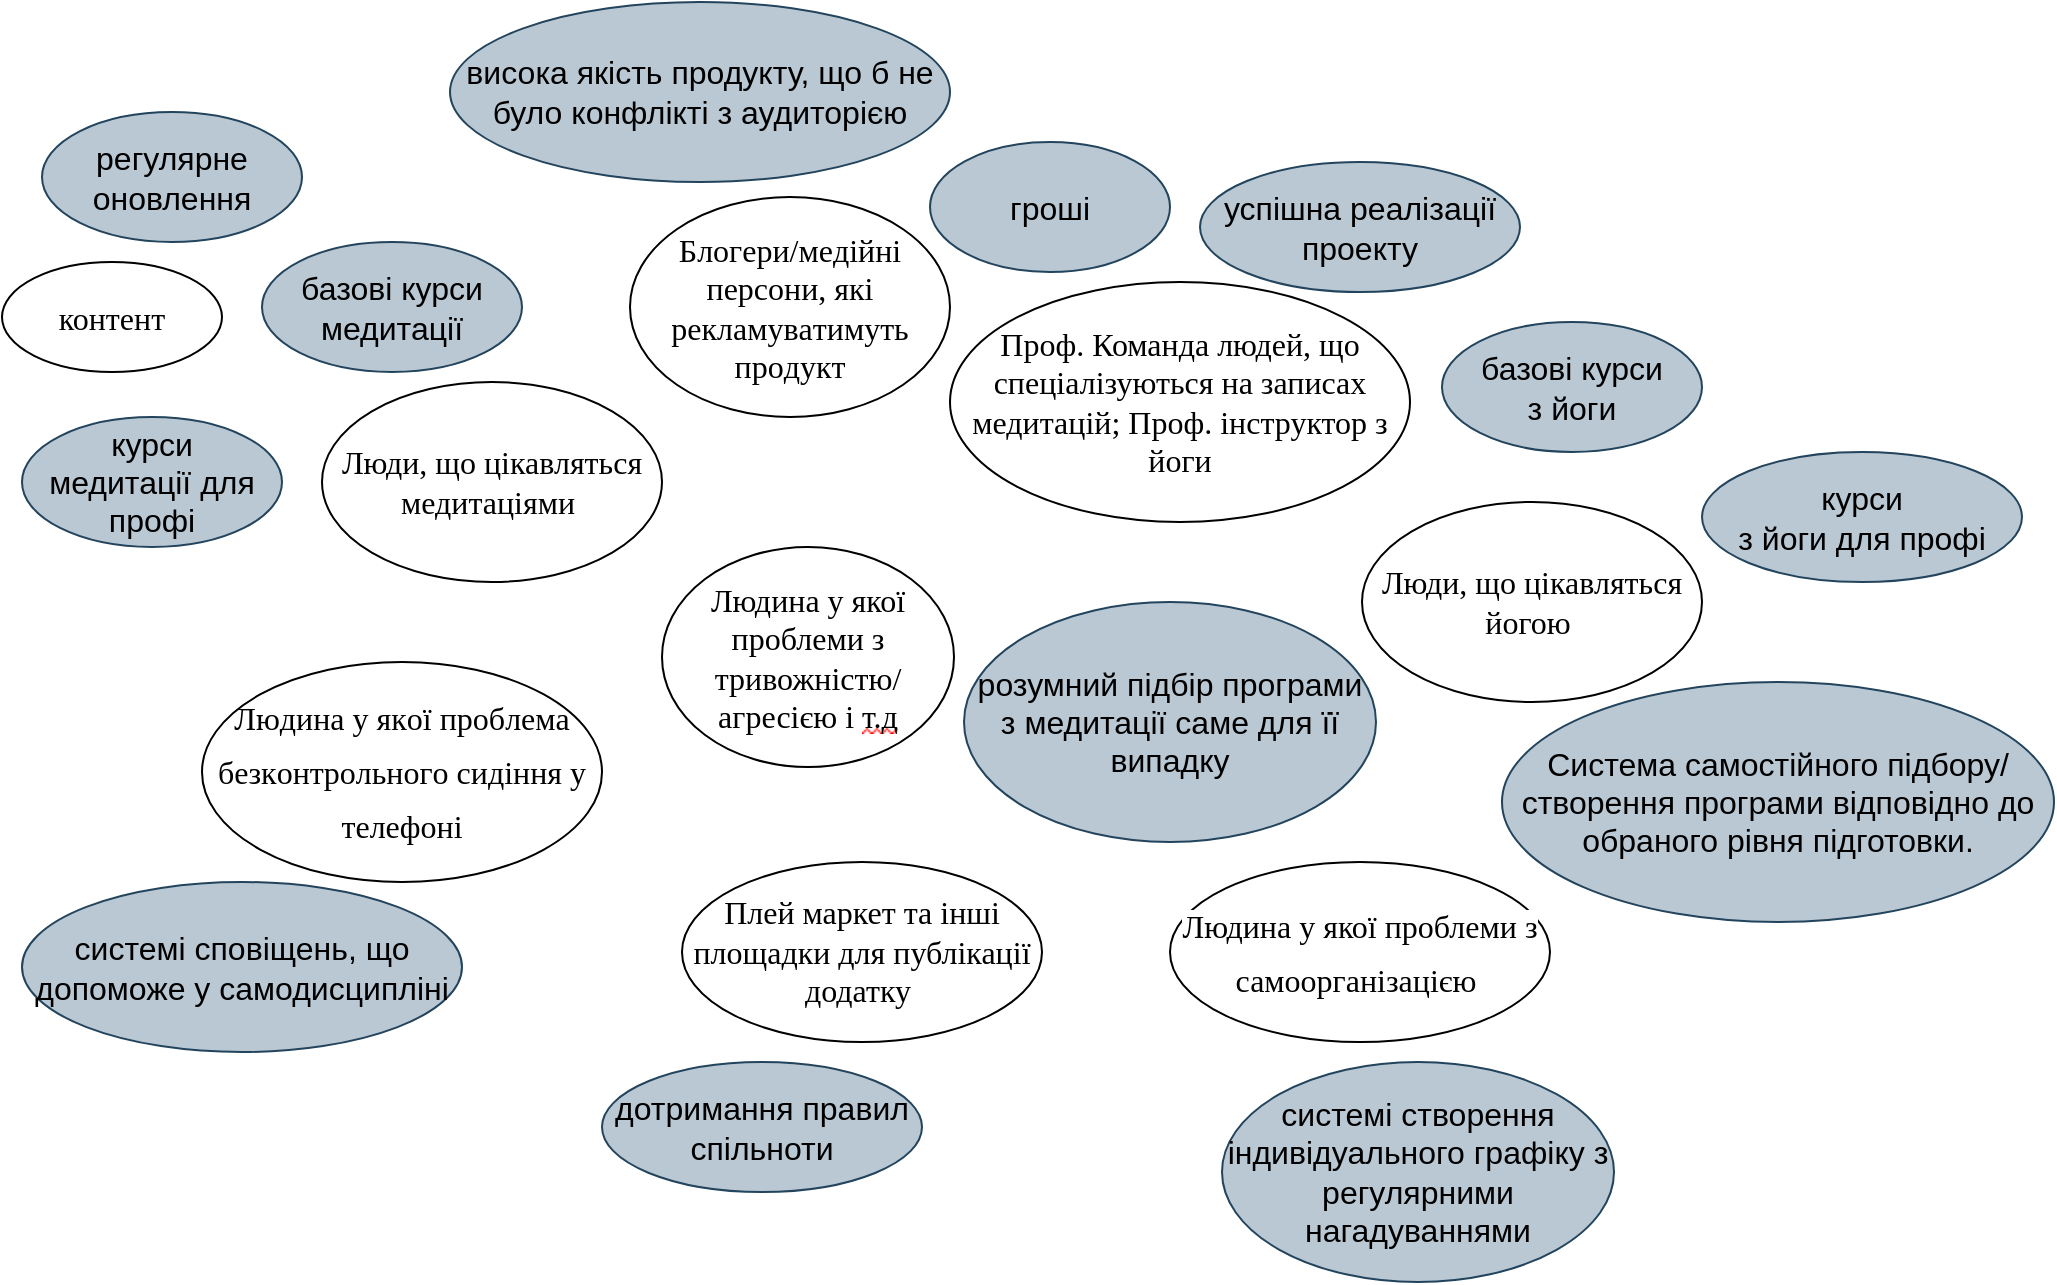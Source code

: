 <mxfile version="20.8.3" type="github">
  <diagram id="JHIswa4d4_7SKW9wDUkP" name="Страница 1">
    <mxGraphModel dx="2625" dy="1453" grid="1" gridSize="10" guides="1" tooltips="1" connect="1" arrows="1" fold="1" page="1" pageScale="1" pageWidth="827" pageHeight="1169" math="0" shadow="0">
      <root>
        <mxCell id="0" />
        <mxCell id="1" parent="0" />
        <mxCell id="nFPWTdWH6QaG-mGONiPk-1" value="&lt;span style=&quot;margin: 0px; padding: 0px; user-select: text; -webkit-user-drag: none; -webkit-tap-highlight-color: transparent; text-align: left; background-color: rgb(255, 255, 255); font-size: 12pt; line-height: 19.425px; font-family: &amp;quot;Times New Roman&amp;quot;, &amp;quot;Times New Roman_EmbeddedFont&amp;quot;, &amp;quot;Times New Roman_MSFontService&amp;quot;, serif; font-variant-ligatures: none !important;&quot; class=&quot;TextRun SCXW165237662 BCX9&quot; lang=&quot;UK&quot; data-contrast=&quot;auto&quot;&gt;&lt;span style=&quot;margin: 0px; padding: 0px; user-select: text; -webkit-user-drag: none; -webkit-tap-highlight-color: transparent;&quot; class=&quot;NormalTextRun SCXW165237662 BCX9&quot;&gt;Люди, що&lt;/span&gt;&lt;span style=&quot;margin: 0px; padding: 0px; user-select: text; -webkit-user-drag: none; -webkit-tap-highlight-color: transparent;&quot; class=&quot;NormalTextRun SCXW165237662 BCX9&quot;&gt; &lt;/span&gt;&lt;span style=&quot;margin: 0px; padding: 0px; user-select: text; -webkit-user-drag: none; -webkit-tap-highlight-color: transparent;&quot; class=&quot;NormalTextRun SCXW165237662 BCX9&quot;&gt;цікавляться медитаціями&lt;/span&gt;&lt;/span&gt;&lt;span style=&quot;margin: 0px; padding: 0px; user-select: text; -webkit-user-drag: none; -webkit-tap-highlight-color: transparent; text-align: left; background-color: rgb(255, 255, 255); font-size: 12pt; line-height: 19.425px; font-family: &amp;quot;Times New Roman&amp;quot;, &amp;quot;Times New Roman_EmbeddedFont&amp;quot;, &amp;quot;Times New Roman_MSFontService&amp;quot;, serif;&quot; data-ccp-props=&quot;{&amp;quot;201341983&amp;quot;:0,&amp;quot;335559685&amp;quot;:0,&amp;quot;335559740&amp;quot;:259}&quot; class=&quot;EOP SCXW165237662 BCX9&quot;&gt;&amp;nbsp;&lt;/span&gt;" style="ellipse;whiteSpace=wrap;html=1;" vertex="1" parent="1">
          <mxGeometry x="500" y="455" width="170" height="100" as="geometry" />
        </mxCell>
        <mxCell id="nFPWTdWH6QaG-mGONiPk-2" value="&lt;span style=&quot;accent-color: auto; place-content: normal; place-items: normal; place-self: auto; alignment-baseline: auto; animation: 0s ease 0s 1 normal none running none; app-region: none; appearance: none; aspect-ratio: auto; backdrop-filter: none; backface-visibility: visible; background: none 0% 0% / auto repeat scroll padding-box border-box rgba(0, 0, 0, 0); background-blend-mode: normal; baseline-shift: 0px; border-image: none 100% / 1 / 0 stretch; border-color: rgb(0, 0, 0); border-collapse: collapse; border-end-end-radius: 0px; border-end-start-radius: 0px; border-width: 0px; border-style: none; border-spacing: 0px; border-start-end-radius: 0px; border-start-start-radius: 0px; border-radius: 0px; inset: auto; box-shadow: none; box-sizing: content-box; break-after: auto; break-before: auto; break-inside: auto; buffered-rendering: auto; caption-side: top; caret-color: rgb(0, 0, 0); clear: none; clip: auto; clip-path: none; clip-rule: nonzero; color-interpolation: srgb; color-interpolation-filters: linearrgb; color-rendering: auto; color-scheme: normal; columns: auto; column-fill: balance; gap: normal; column-rule: 0px none rgb(0, 0, 0); column-span: none; contain: none; content: normal; content-visibility: visible; counter-increment: none; counter-reset: none; counter-set: none; cursor: text; cx: 0px; cy: 0px; d: none; direction: ltr; display: inline; dominant-baseline: auto; empty-cells: show; fill: rgb(0, 0, 0); fill-opacity: 1; fill-rule: nonzero; filter: none; flex: 0 1 auto; flex-flow: row nowrap; float: none; flood-color: rgb(0, 0, 0); flood-opacity: 1; font-family: WordVisi_MSFontService, &amp;quot;Times New Roman&amp;quot;, &amp;quot;Times New Roman_EmbeddedFont&amp;quot;, &amp;quot;Times New Roman_MSFontService&amp;quot;, serif; font-feature-settings: normal; font-kerning: none; font-optical-sizing: auto; font-size: 16px; font-stretch: 100%; font-variant-ligatures: no-common-ligatures no-discretionary-ligatures no-historical-ligatures no-contextual; font-variant-numeric: normal; font-variant-east-asian: normal; font-variation-settings: normal; grid-area: auto / auto / auto / auto; grid: auto-flow auto / none; height: auto; hyphens: manual; image-orientation: from-image; image-rendering: auto; inline-size: auto; inset-block: auto; inset-inline: auto; isolation: auto; lighting-color: rgb(255, 255, 255); line-break: auto; line-height: 19.425px; list-style: outside none disc; margin: 0px; marker: none; mask: none; mask-type: luminance; max-height: none; max-width: none; min-height: 0px; min-width: 0px; mix-blend-mode: normal; object-fit: fill; object-position: 50% 50%; offset: none 0px auto 0deg; opacity: 1; order: 0; outline: rgb(0, 0, 0) none 0px; outline-offset: 0px; overflow: visible; overflow-anchor: auto; overflow-clip-margin: 0px; overflow-wrap: break-word; overscroll-behavior-block: auto; overscroll-behavior-inline: auto; overscroll-behavior: auto; padding: 0px; page: auto; paint-order: normal; perspective: none; perspective-origin: 0px 0px; pointer-events: auto; position: static; quotes: auto; r: 0px; resize: none; ruby-position: over; rx: auto; ry: auto; scroll-behavior: auto; scroll-margin-block: 0px; scroll-margin: 0px; scroll-margin-inline: 0px; scroll-padding-block: auto; scroll-padding: auto; scroll-padding-inline: auto; scroll-snap-align: none; scroll-snap-stop: normal; scroll-snap-type: none; scrollbar-gutter: auto; shape-image-threshold: 0; shape-margin: 0px; shape-outside: none; shape-rendering: auto; speak: normal; stop-color: rgb(0, 0, 0); stop-opacity: 1; stroke: none; stroke-dasharray: none; stroke-dashoffset: 0px; stroke-linecap: butt; stroke-linejoin: miter; stroke-miterlimit: 4; stroke-opacity: 1; stroke-width: 1px; tab-size: 8; table-layout: auto; text-align: left; text-align-last: auto; text-anchor: start; text-combine-upright: none; text-decoration-style: solid; text-decoration-color: rgb(0, 0, 0); text-decoration-skip-ink: auto; text-orientation: mixed; text-overflow: clip; text-rendering: auto; text-shadow: none; text-size-adjust: auto; text-underline-offset: auto; text-underline-position: auto; touch-action: auto; transform: none; transform-box: view-box; transform-origin: 0px 0px; transform-style: flat; transition: all 0s ease 0s; unicode-bidi: normal; user-select: text; vector-effect: none; vertical-align: baseline; visibility: visible; border-block-end: 0px none rgb(0, 0, 0); border-block-start: 0px none rgb(0, 0, 0); border-inline-end: 0px none rgb(0, 0, 0); -webkit-border-image: none; border-inline-start: 0px none rgb(0, 0, 0); -webkit-box-align: stretch; -webkit-box-decoration-break: slice; -webkit-box-direction: normal; -webkit-box-flex: 0; -webkit-box-ordinal-group: 1; -webkit-box-orient: horizontal; -webkit-box-pack: start; -webkit-font-smoothing: auto; -webkit-highlight: none; hyphenate-character: auto; -webkit-line-break: auto; -webkit-locale: &amp;quot;UK&amp;quot;; block-size: auto; margin-block: 0px; margin-inline: 0px; -webkit-mask-box-image-source: none; -webkit-mask-box-image-slice: 0 fill; -webkit-mask-box-image-width: auto; -webkit-mask-box-image-outset: 0; -webkit-mask-box-image-repeat: stretch; -webkit-mask: none 0% 0% / auto repeat border-box border-box; -webkit-mask-composite: source-over; max-block-size: none; max-inline-size: none; min-block-size: 0px; min-inline-size: 0px; padding-block: 0px; padding-inline: 0px; -webkit-print-color-adjust: economy; -webkit-rtl-ordering: logical; -webkit-ruby-position: before; -webkit-tap-highlight-color: rgba(0, 0, 0, 0); -webkit-text-combine: none; text-emphasis: none rgb(0, 0, 0); text-emphasis-position: over right; -webkit-text-fill-color: rgb(0, 0, 0); -webkit-text-orientation: vertical-right; -webkit-text-security: none; -webkit-text-stroke-color: rgb(0, 0, 0); -webkit-user-drag: none; -webkit-user-modify: read-only; -webkit-writing-mode: horizontal-tb; width: auto; will-change: auto; word-break: normal; writing-mode: horizontal-tb; x: 0px; y: 0px; z-index: auto; zoom: 1;&quot; class=&quot;TextRun SCXW62366027 BCX9&quot; lang=&quot;UK&quot; data-contrast=&quot;auto&quot;&gt;&lt;span class=&quot;NormalTextRun SCXW62366027 BCX9&quot;&gt;Блогери/медійні персони, які рекламуватимуть продукт&lt;/span&gt;&lt;/span&gt;" style="ellipse;whiteSpace=wrap;html=1;" vertex="1" parent="1">
          <mxGeometry x="654" y="362.5" width="160" height="110" as="geometry" />
        </mxCell>
        <mxCell id="nFPWTdWH6QaG-mGONiPk-3" value="&lt;span style=&quot;margin: 0px; padding: 0px; user-select: text; -webkit-user-drag: none; -webkit-tap-highlight-color: transparent; text-align: left; background-color: rgb(255, 255, 255); font-size: 12pt; line-height: 19.425px; font-family: &amp;quot;Times New Roman&amp;quot;, &amp;quot;Times New Roman_EmbeddedFont&amp;quot;, &amp;quot;Times New Roman_MSFontService&amp;quot;, serif; font-variant-ligatures: none !important;&quot; class=&quot;TextRun SCXW228384979 BCX9&quot; lang=&quot;UK&quot; data-contrast=&quot;auto&quot;&gt;&lt;span style=&quot;margin: 0px; padding: 0px; user-select: text; -webkit-user-drag: none; -webkit-tap-highlight-color: transparent;&quot; class=&quot;NormalTextRun SCXW228384979 BCX9&quot;&gt;Люди, що&lt;/span&gt;&lt;span style=&quot;margin: 0px; padding: 0px; user-select: text; -webkit-user-drag: none; -webkit-tap-highlight-color: transparent;&quot; class=&quot;NormalTextRun SCXW228384979 BCX9&quot;&gt; цікавляться&lt;/span&gt;&lt;span style=&quot;margin: 0px; padding: 0px; user-select: text; -webkit-user-drag: none; -webkit-tap-highlight-color: transparent;&quot; class=&quot;NormalTextRun SCXW228384979 BCX9&quot;&gt; йогою&lt;/span&gt;&lt;/span&gt;&lt;span style=&quot;margin: 0px; padding: 0px; user-select: text; -webkit-user-drag: none; -webkit-tap-highlight-color: transparent; text-align: left; background-color: rgb(255, 255, 255); font-size: 12pt; line-height: 19.425px; font-family: &amp;quot;Times New Roman&amp;quot;, &amp;quot;Times New Roman_EmbeddedFont&amp;quot;, &amp;quot;Times New Roman_MSFontService&amp;quot;, serif;&quot; data-ccp-props=&quot;{&amp;quot;201341983&amp;quot;:0,&amp;quot;335559740&amp;quot;:259}&quot; class=&quot;EOP SCXW228384979 BCX9&quot;&gt;&amp;nbsp;&lt;/span&gt;" style="ellipse;whiteSpace=wrap;html=1;" vertex="1" parent="1">
          <mxGeometry x="1020" y="515" width="170" height="100" as="geometry" />
        </mxCell>
        <mxCell id="nFPWTdWH6QaG-mGONiPk-4" value="&lt;span style=&quot;margin: 0px; padding: 0px; user-select: text; -webkit-user-drag: none; -webkit-tap-highlight-color: transparent; font-family: &amp;quot;Times New Roman&amp;quot;, &amp;quot;Times New Roman_EmbeddedFont&amp;quot;, &amp;quot;Times New Roman_MSFontService&amp;quot;, serif; font-size: 16px; font-variant-ligatures: none; text-align: justify; background-color: rgb(255, 255, 255);&quot; class=&quot;NormalTextRun SCXW148370645 BCX9&quot;&gt;Людина у якої проблеми з тривожністю/&lt;/span&gt;&lt;span style=&quot;margin: 0px; padding: 0px; user-select: text; -webkit-user-drag: none; -webkit-tap-highlight-color: transparent; font-family: &amp;quot;Times New Roman&amp;quot;, &amp;quot;Times New Roman_EmbeddedFont&amp;quot;, &amp;quot;Times New Roman_MSFontService&amp;quot;, serif; font-size: 16px; font-variant-ligatures: none; text-align: justify; background-color: rgb(255, 255, 255);&quot; class=&quot;NormalTextRun SCXW148370645 BCX9&quot;&gt;агресією і &lt;/span&gt;&lt;span style=&quot;margin: 0px; padding: 0px; user-select: text; -webkit-user-drag: none; -webkit-tap-highlight-color: transparent; background-repeat: repeat-x; background-position: left bottom; background-image: url(&amp;quot;data:image/gif;base64,R0lGODlhBQAEAJECAP////8AAAAAAAAAACH5BAEAAAIALAAAAAAFAAQAAAIIlGAXCCHrTCgAOw==&amp;quot;); border-bottom: 1px solid transparent; font-family: &amp;quot;Times New Roman&amp;quot;, &amp;quot;Times New Roman_EmbeddedFont&amp;quot;, &amp;quot;Times New Roman_MSFontService&amp;quot;, serif; font-size: 16px; font-variant-ligatures: none; text-align: justify; background-color: rgb(255, 255, 255);&quot; class=&quot;SpellingError SCXW148370645 BCX9&quot;&gt;т.д&lt;/span&gt;" style="ellipse;whiteSpace=wrap;html=1;" vertex="1" parent="1">
          <mxGeometry x="670" y="537.5" width="146" height="110" as="geometry" />
        </mxCell>
        <mxCell id="nFPWTdWH6QaG-mGONiPk-5" value="&lt;span style=&quot;margin: 0px; padding: 0px; user-select: text; -webkit-user-drag: none; -webkit-tap-highlight-color: transparent; font-family: &amp;quot;Times New Roman&amp;quot;, &amp;quot;Times New Roman_EmbeddedFont&amp;quot;, &amp;quot;Times New Roman_MSFontService&amp;quot;, serif; font-size: 16px; font-variant-ligatures: none; text-align: left; background-color: rgb(255, 255, 255);&quot; class=&quot;NormalTextRun SCXW132150649 BCX9&quot;&gt;Проф. Команда людей, що спеціалізуються на записах медитацій&lt;/span&gt;&lt;span style=&quot;margin: 0px; padding: 0px; user-select: text; -webkit-user-drag: none; -webkit-tap-highlight-color: transparent; font-family: &amp;quot;Times New Roman&amp;quot;, &amp;quot;Times New Roman_EmbeddedFont&amp;quot;, &amp;quot;Times New Roman_MSFontService&amp;quot;, serif; font-size: 16px; font-variant-ligatures: none; text-align: left; background-color: rgb(255, 255, 255);&quot; class=&quot;NormalTextRun SCXW132150649 BCX9&quot;&gt;; &lt;/span&gt;&lt;span style=&quot;margin: 0px; padding: 0px; user-select: text; -webkit-user-drag: none; -webkit-tap-highlight-color: transparent; font-family: &amp;quot;Times New Roman&amp;quot;, &amp;quot;Times New Roman_EmbeddedFont&amp;quot;, &amp;quot;Times New Roman_MSFontService&amp;quot;, serif; font-size: 16px; font-variant-ligatures: none; text-align: left; background-color: rgb(255, 255, 255);&quot; class=&quot;NormalTextRun SCXW132150649 BCX9&quot;&gt;Проф. і&lt;/span&gt;&lt;span style=&quot;margin: 0px; padding: 0px; user-select: text; -webkit-user-drag: none; -webkit-tap-highlight-color: transparent; font-family: &amp;quot;Times New Roman&amp;quot;, &amp;quot;Times New Roman_EmbeddedFont&amp;quot;, &amp;quot;Times New Roman_MSFontService&amp;quot;, serif; font-size: 16px; font-variant-ligatures: none; text-align: left; background-color: rgb(255, 255, 255);&quot; class=&quot;NormalTextRun SCXW132150649 BCX9&quot;&gt;нструк&lt;/span&gt;&lt;span style=&quot;margin: 0px; padding: 0px; user-select: text; -webkit-user-drag: none; -webkit-tap-highlight-color: transparent; font-family: &amp;quot;Times New Roman&amp;quot;, &amp;quot;Times New Roman_EmbeddedFont&amp;quot;, &amp;quot;Times New Roman_MSFontService&amp;quot;, serif; font-size: 16px; font-variant-ligatures: none; text-align: left; background-color: rgb(255, 255, 255);&quot; class=&quot;NormalTextRun SCXW132150649 BCX9&quot;&gt;т&lt;/span&gt;&lt;span style=&quot;margin: 0px; padding: 0px; user-select: text; -webkit-user-drag: none; -webkit-tap-highlight-color: transparent; font-family: &amp;quot;Times New Roman&amp;quot;, &amp;quot;Times New Roman_EmbeddedFont&amp;quot;, &amp;quot;Times New Roman_MSFontService&amp;quot;, serif; font-size: 16px; font-variant-ligatures: none; text-align: left; background-color: rgb(255, 255, 255);&quot; class=&quot;NormalTextRun SCXW132150649 BCX9&quot;&gt;ор з йоги&lt;/span&gt;" style="ellipse;whiteSpace=wrap;html=1;" vertex="1" parent="1">
          <mxGeometry x="814" y="405" width="230" height="120" as="geometry" />
        </mxCell>
        <mxCell id="nFPWTdWH6QaG-mGONiPk-6" value="&lt;span style=&quot;margin: 0px; padding: 0px; user-select: text; -webkit-user-drag: none; -webkit-tap-highlight-color: transparent; text-align: justify; background-color: rgb(255, 255, 255); font-size: 12pt; line-height: 27px; font-family: &amp;quot;Times New Roman&amp;quot;, &amp;quot;Times New Roman_EmbeddedFont&amp;quot;, &amp;quot;Times New Roman_MSFontService&amp;quot;, serif; font-variant-ligatures: none !important;&quot; class=&quot;TextRun SCXW75085188 BCX9&quot; lang=&quot;UK&quot; data-contrast=&quot;auto&quot;&gt;&lt;span style=&quot;margin: 0px; padding: 0px; user-select: text; -webkit-user-drag: none; -webkit-tap-highlight-color: transparent;&quot; class=&quot;NormalTextRun SCXW75085188 BCX9&quot;&gt;Людина у якої проблеми з самоорганізацією&lt;/span&gt;&lt;/span&gt;&lt;span style=&quot;margin: 0px; padding: 0px; user-select: text; -webkit-user-drag: none; -webkit-tap-highlight-color: transparent; text-align: justify; background-color: rgb(255, 255, 255); font-size: 12pt; line-height: 27px; font-family: &amp;quot;Times New Roman&amp;quot;, &amp;quot;Times New Roman_EmbeddedFont&amp;quot;, &amp;quot;Times New Roman_MSFontService&amp;quot;, serif;&quot; data-ccp-props=&quot;{&amp;quot;201341983&amp;quot;:0,&amp;quot;335551550&amp;quot;:6,&amp;quot;335551620&amp;quot;:6,&amp;quot;335559740&amp;quot;:360}&quot; class=&quot;EOP SCXW75085188 BCX9&quot;&gt;&amp;nbsp;&lt;/span&gt;" style="ellipse;whiteSpace=wrap;html=1;" vertex="1" parent="1">
          <mxGeometry x="924" y="695" width="190" height="90" as="geometry" />
        </mxCell>
        <mxCell id="nFPWTdWH6QaG-mGONiPk-7" value="&lt;span style=&quot;accent-color: auto; place-content: normal; place-items: normal; place-self: auto; alignment-baseline: auto; animation: 0s ease 0s 1 normal none running none; app-region: none; appearance: none; aspect-ratio: auto; backdrop-filter: none; backface-visibility: visible; background: none 0% 0% / auto repeat scroll padding-box border-box rgba(0, 0, 0, 0); background-blend-mode: normal; baseline-shift: 0px; border-image: none 100% / 1 / 0 stretch; border-color: rgb(0, 0, 0); border-collapse: collapse; border-end-end-radius: 0px; border-end-start-radius: 0px; border-width: 0px; border-style: none; border-spacing: 0px; border-start-end-radius: 0px; border-start-start-radius: 0px; border-radius: 0px; inset: auto; box-shadow: none; box-sizing: content-box; break-after: auto; break-before: auto; break-inside: auto; buffered-rendering: auto; caption-side: top; caret-color: rgb(0, 0, 0); clear: none; clip: auto; clip-path: none; clip-rule: nonzero; color-interpolation: srgb; color-interpolation-filters: linearrgb; color-rendering: auto; color-scheme: normal; columns: auto; column-fill: balance; gap: normal; column-rule: 0px none rgb(0, 0, 0); column-span: none; contain: none; content: normal; content-visibility: visible; counter-increment: none; counter-reset: none; counter-set: none; cursor: text; cx: 0px; cy: 0px; d: none; direction: ltr; display: inline; dominant-baseline: auto; empty-cells: show; fill: rgb(0, 0, 0); fill-opacity: 1; fill-rule: nonzero; filter: none; flex: 0 1 auto; flex-flow: row nowrap; float: none; flood-color: rgb(0, 0, 0); flood-opacity: 1; font-family: WordVisi_MSFontService, &amp;quot;Times New Roman&amp;quot;, &amp;quot;Times New Roman_EmbeddedFont&amp;quot;, &amp;quot;Times New Roman_MSFontService&amp;quot;, serif; font-feature-settings: normal; font-kerning: none; font-optical-sizing: auto; font-size: 16px; font-stretch: 100%; font-variant-ligatures: no-common-ligatures no-discretionary-ligatures no-historical-ligatures no-contextual; font-variant-numeric: normal; font-variant-east-asian: normal; font-variation-settings: normal; grid-area: auto / auto / auto / auto; grid: auto-flow auto / none; height: auto; hyphens: manual; image-orientation: from-image; image-rendering: auto; inline-size: auto; inset-block: auto; inset-inline: auto; isolation: auto; lighting-color: rgb(255, 255, 255); line-break: auto; line-height: 27px; list-style: outside none disc; margin: 0px; marker: none; mask: none; mask-type: luminance; max-height: none; max-width: none; min-height: 0px; min-width: 0px; mix-blend-mode: normal; object-fit: fill; object-position: 50% 50%; offset: none 0px auto 0deg; opacity: 1; order: 0; outline: rgb(0, 0, 0) none 0px; outline-offset: 0px; overflow: visible; overflow-anchor: auto; overflow-clip-margin: 0px; overflow-wrap: break-word; overscroll-behavior-block: auto; overscroll-behavior-inline: auto; overscroll-behavior: auto; padding: 0px; page: auto; paint-order: normal; perspective: none; perspective-origin: 0px 0px; pointer-events: auto; position: static; quotes: auto; r: 0px; resize: none; ruby-position: over; rx: auto; ry: auto; scroll-behavior: auto; scroll-margin-block: 0px; scroll-margin: 0px; scroll-margin-inline: 0px; scroll-padding-block: auto; scroll-padding: auto; scroll-padding-inline: auto; scroll-snap-align: none; scroll-snap-stop: normal; scroll-snap-type: none; scrollbar-gutter: auto; shape-image-threshold: 0; shape-margin: 0px; shape-outside: none; shape-rendering: auto; speak: normal; stop-color: rgb(0, 0, 0); stop-opacity: 1; stroke: none; stroke-dasharray: none; stroke-dashoffset: 0px; stroke-linecap: butt; stroke-linejoin: miter; stroke-miterlimit: 4; stroke-opacity: 1; stroke-width: 1px; tab-size: 8; table-layout: auto; text-align: justify; text-align-last: auto; text-anchor: start; text-combine-upright: none; text-decoration-style: solid; text-decoration-color: rgb(0, 0, 0); text-decoration-skip-ink: auto; text-orientation: mixed; text-overflow: clip; text-rendering: auto; text-shadow: none; text-size-adjust: auto; text-underline-offset: auto; text-underline-position: auto; touch-action: auto; transform: none; transform-box: view-box; transform-origin: 0px 0px; transform-style: flat; transition: all 0s ease 0s; unicode-bidi: normal; user-select: text; vector-effect: none; vertical-align: baseline; visibility: visible; border-block-end: 0px none rgb(0, 0, 0); border-block-start: 0px none rgb(0, 0, 0); border-inline-end: 0px none rgb(0, 0, 0); -webkit-border-image: none; border-inline-start: 0px none rgb(0, 0, 0); -webkit-box-align: stretch; -webkit-box-decoration-break: slice; -webkit-box-direction: normal; -webkit-box-flex: 0; -webkit-box-ordinal-group: 1; -webkit-box-orient: horizontal; -webkit-box-pack: start; -webkit-font-smoothing: auto; -webkit-highlight: none; hyphenate-character: auto; -webkit-line-break: auto; -webkit-locale: &amp;quot;UK&amp;quot;; block-size: auto; margin-block: 0px; margin-inline: 0px; -webkit-mask-box-image-source: none; -webkit-mask-box-image-slice: 0 fill; -webkit-mask-box-image-width: auto; -webkit-mask-box-image-outset: 0; -webkit-mask-box-image-repeat: stretch; -webkit-mask: none 0% 0% / auto repeat border-box border-box; -webkit-mask-composite: source-over; max-block-size: none; max-inline-size: none; min-block-size: 0px; min-inline-size: 0px; padding-block: 0px; padding-inline: 0px; -webkit-print-color-adjust: economy; -webkit-rtl-ordering: logical; -webkit-ruby-position: before; -webkit-tap-highlight-color: rgba(0, 0, 0, 0); -webkit-text-combine: none; text-emphasis: none rgb(0, 0, 0); text-emphasis-position: over right; -webkit-text-fill-color: rgb(0, 0, 0); -webkit-text-orientation: vertical-right; -webkit-text-security: none; -webkit-text-stroke-color: rgb(0, 0, 0); -webkit-user-drag: none; -webkit-user-modify: read-only; -webkit-writing-mode: horizontal-tb; width: auto; will-change: auto; word-break: normal; writing-mode: horizontal-tb; x: 0px; y: 0px; z-index: auto; zoom: 1;&quot; class=&quot;TextRun SCXW91618876 BCX9&quot; lang=&quot;UK&quot; data-contrast=&quot;auto&quot;&gt;&lt;span class=&quot;NormalTextRun SCXW91618876 BCX9&quot;&gt;Людина у якої проблема безконтрольного сидіння у телефоні&lt;/span&gt;&lt;/span&gt;" style="ellipse;whiteSpace=wrap;html=1;" vertex="1" parent="1">
          <mxGeometry x="440" y="595" width="200" height="110" as="geometry" />
        </mxCell>
        <mxCell id="nFPWTdWH6QaG-mGONiPk-8" value="&lt;span style=&quot;margin: 0px; padding: 0px; user-select: text; -webkit-user-drag: none; -webkit-tap-highlight-color: transparent; text-align: left; background-color: rgb(255, 255, 255); font-size: 12pt; line-height: 19.425px; font-family: &amp;quot;Times New Roman&amp;quot;, &amp;quot;Times New Roman_EmbeddedFont&amp;quot;, &amp;quot;Times New Roman_MSFontService&amp;quot;, serif; font-variant-ligatures: none !important;&quot; class=&quot;TextRun SCXW197743315 BCX9&quot; lang=&quot;UK&quot; data-contrast=&quot;auto&quot;&gt;&lt;span style=&quot;margin: 0px; padding: 0px; user-select: text; -webkit-user-drag: none; -webkit-tap-highlight-color: transparent;&quot; class=&quot;NormalTextRun SCXW197743315 BCX9&quot;&gt;Плей маркет та інші площадки для публікації додатку&lt;/span&gt;&lt;/span&gt;&lt;span style=&quot;margin: 0px; padding: 0px; user-select: text; -webkit-user-drag: none; -webkit-tap-highlight-color: transparent; text-align: left; background-color: rgb(255, 255, 255); font-size: 12pt; line-height: 19.425px; font-family: &amp;quot;Times New Roman&amp;quot;, &amp;quot;Times New Roman_EmbeddedFont&amp;quot;, &amp;quot;Times New Roman_MSFontService&amp;quot;, serif;&quot; data-ccp-props=&quot;{&amp;quot;201341983&amp;quot;:0,&amp;quot;335559740&amp;quot;:259}&quot; class=&quot;EOP SCXW197743315 BCX9&quot;&gt;&amp;nbsp;&lt;/span&gt;" style="ellipse;whiteSpace=wrap;html=1;" vertex="1" parent="1">
          <mxGeometry x="680" y="695" width="180" height="90" as="geometry" />
        </mxCell>
        <mxCell id="nFPWTdWH6QaG-mGONiPk-10" value="базові курси&lt;br style=&quot;font-size: 16px;&quot;&gt;медитації" style="ellipse;whiteSpace=wrap;html=1;fillColor=#bac8d3;strokeColor=#23445d;strokeWidth=1;fontSize=16;" vertex="1" parent="1">
          <mxGeometry x="470" y="385" width="130" height="65" as="geometry" />
        </mxCell>
        <mxCell id="nFPWTdWH6QaG-mGONiPk-11" value="курси&lt;br style=&quot;font-size: 16px;&quot;&gt;медитації для профі" style="ellipse;whiteSpace=wrap;html=1;fillColor=#bac8d3;strokeColor=#23445d;strokeWidth=1;fontSize=16;" vertex="1" parent="1">
          <mxGeometry x="350" y="472.5" width="130" height="65" as="geometry" />
        </mxCell>
        <mxCell id="nFPWTdWH6QaG-mGONiPk-12" value="базові курси&lt;br style=&quot;font-size: 16px;&quot;&gt;з йоги" style="ellipse;whiteSpace=wrap;html=1;fillColor=#bac8d3;strokeColor=#23445d;strokeWidth=1;fontSize=16;" vertex="1" parent="1">
          <mxGeometry x="1060" y="425" width="130" height="65" as="geometry" />
        </mxCell>
        <mxCell id="nFPWTdWH6QaG-mGONiPk-13" value="курси&lt;br style=&quot;font-size: 16px;&quot;&gt;з йоги для профі" style="ellipse;whiteSpace=wrap;html=1;fillColor=#bac8d3;strokeColor=#23445d;strokeWidth=1;fontSize=16;" vertex="1" parent="1">
          <mxGeometry x="1190" y="490" width="160" height="65" as="geometry" />
        </mxCell>
        <mxCell id="nFPWTdWH6QaG-mGONiPk-14" value="Система самостійного підбору/створення програми відповідно до обраного рівня підготовки." style="ellipse;whiteSpace=wrap;html=1;fillColor=#bac8d3;strokeColor=#23445d;strokeWidth=1;fontSize=16;" vertex="1" parent="1">
          <mxGeometry x="1090" y="605" width="276" height="120" as="geometry" />
        </mxCell>
        <mxCell id="nFPWTdWH6QaG-mGONiPk-16" value="успішна реалізації проекту" style="ellipse;whiteSpace=wrap;html=1;fillColor=#bac8d3;strokeColor=#23445d;strokeWidth=1;fontSize=16;" vertex="1" parent="1">
          <mxGeometry x="939" y="345" width="160" height="65" as="geometry" />
        </mxCell>
        <mxCell id="nFPWTdWH6QaG-mGONiPk-17" value="гроші" style="ellipse;whiteSpace=wrap;html=1;fillColor=#bac8d3;strokeColor=#23445d;strokeWidth=1;fontSize=16;" vertex="1" parent="1">
          <mxGeometry x="804" y="335" width="120" height="65" as="geometry" />
        </mxCell>
        <mxCell id="nFPWTdWH6QaG-mGONiPk-19" value="&lt;span style=&quot;text-align: left;&quot;&gt;дотримання правил спільноти&lt;/span&gt;" style="ellipse;whiteSpace=wrap;html=1;fillColor=#bac8d3;strokeColor=#23445d;strokeWidth=1;fontSize=16;" vertex="1" parent="1">
          <mxGeometry x="640" y="795" width="160" height="65" as="geometry" />
        </mxCell>
        <mxCell id="nFPWTdWH6QaG-mGONiPk-21" value="&lt;span style=&quot;text-align: left;&quot;&gt;висока якість продукту, що б не було конфлікті з аудиторією&lt;/span&gt;" style="ellipse;whiteSpace=wrap;html=1;fillColor=#bac8d3;strokeColor=#23445d;strokeWidth=1;fontSize=16;" vertex="1" parent="1">
          <mxGeometry x="564" y="265" width="250" height="90" as="geometry" />
        </mxCell>
        <mxCell id="nFPWTdWH6QaG-mGONiPk-23" value="&lt;span style=&quot;text-align: left;&quot;&gt;розумний підбір програми з медитації саме для її випадку&lt;/span&gt;" style="ellipse;whiteSpace=wrap;html=1;fillColor=#bac8d3;strokeColor=#23445d;strokeWidth=1;fontSize=16;" vertex="1" parent="1">
          <mxGeometry x="821" y="565" width="206" height="120" as="geometry" />
        </mxCell>
        <mxCell id="nFPWTdWH6QaG-mGONiPk-26" value="&lt;span style=&quot;text-align: left;&quot;&gt;системі сповіщень, що допоможе у самодисципліні&lt;/span&gt;" style="ellipse;whiteSpace=wrap;html=1;fillColor=#bac8d3;strokeColor=#23445d;strokeWidth=1;fontSize=16;" vertex="1" parent="1">
          <mxGeometry x="350" y="705" width="220" height="85" as="geometry" />
        </mxCell>
        <mxCell id="nFPWTdWH6QaG-mGONiPk-28" value="&lt;span style=&quot;text-align: left;&quot;&gt;системі створення індивідуального графіку з регулярними нагадуваннями&lt;/span&gt;" style="ellipse;whiteSpace=wrap;html=1;fillColor=#bac8d3;strokeColor=#23445d;strokeWidth=1;fontSize=16;" vertex="1" parent="1">
          <mxGeometry x="950" y="795" width="196" height="110" as="geometry" />
        </mxCell>
        <mxCell id="nFPWTdWH6QaG-mGONiPk-29" value="&lt;div style=&quot;text-align: left;&quot;&gt;&lt;font face=&quot;Times New Roman, Times New Roman_EmbeddedFont, Times New Roman_MSFontService, serif&quot;&gt;&lt;span style=&quot;font-size: 16px; font-variant-ligatures: none; background-color: rgb(255, 255, 255);&quot;&gt;контент&lt;/span&gt;&lt;/font&gt;&lt;/div&gt;" style="ellipse;whiteSpace=wrap;html=1;" vertex="1" parent="1">
          <mxGeometry x="340" y="395" width="110" height="55" as="geometry" />
        </mxCell>
        <mxCell id="nFPWTdWH6QaG-mGONiPk-30" value="регулярне оновлення" style="ellipse;whiteSpace=wrap;html=1;fillColor=#bac8d3;strokeColor=#23445d;strokeWidth=1;fontSize=16;" vertex="1" parent="1">
          <mxGeometry x="360" y="320" width="130" height="65" as="geometry" />
        </mxCell>
      </root>
    </mxGraphModel>
  </diagram>
</mxfile>
